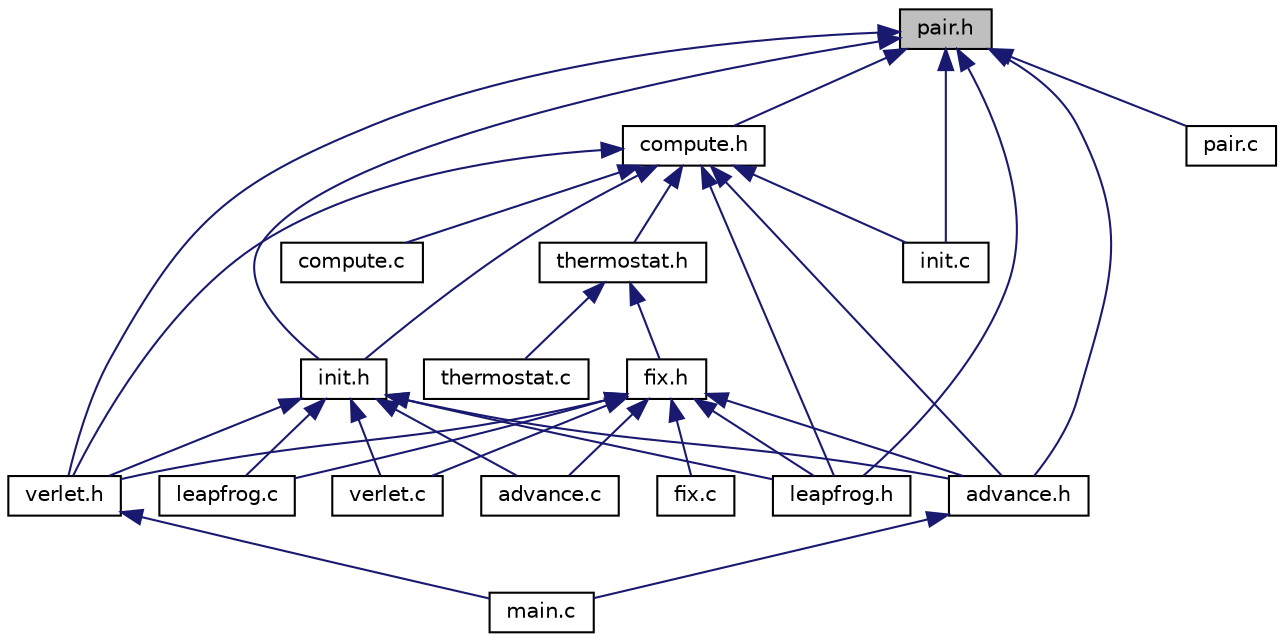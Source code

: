 digraph "pair.h"
{
  edge [fontname="Helvetica",fontsize="10",labelfontname="Helvetica",labelfontsize="10"];
  node [fontname="Helvetica",fontsize="10",shape=record];
  Node1 [label="pair.h",height=0.2,width=0.4,color="black", fillcolor="grey75", style="filled", fontcolor="black"];
  Node1 -> Node2 [dir="back",color="midnightblue",fontsize="10",style="solid"];
  Node2 [label="compute.h",height=0.2,width=0.4,color="black", fillcolor="white", style="filled",URL="$compute_8h.html",tooltip="Compute module. "];
  Node2 -> Node3 [dir="back",color="midnightblue",fontsize="10",style="solid"];
  Node3 [label="thermostat.h",height=0.2,width=0.4,color="black", fillcolor="white", style="filled",URL="$thermostat_8h.html",tooltip="Thermostat module header. "];
  Node3 -> Node4 [dir="back",color="midnightblue",fontsize="10",style="solid"];
  Node4 [label="fix.h",height=0.2,width=0.4,color="black", fillcolor="white", style="filled",URL="$fix_8h.html",tooltip="Fix module header. "];
  Node4 -> Node5 [dir="back",color="midnightblue",fontsize="10",style="solid"];
  Node5 [label="advance.c",height=0.2,width=0.4,color="black", fillcolor="white", style="filled",URL="$advance_8c.html",tooltip="Advance module: run advance style modeling. "];
  Node4 -> Node6 [dir="back",color="midnightblue",fontsize="10",style="solid"];
  Node6 [label="advance.h",height=0.2,width=0.4,color="black", fillcolor="white", style="filled",URL="$advance_8h.html",tooltip="Advance module header: run advance style modeling. "];
  Node6 -> Node7 [dir="back",color="midnightblue",fontsize="10",style="solid"];
  Node7 [label="main.c",height=0.2,width=0.4,color="black", fillcolor="white", style="filled",URL="$main_8c.html",tooltip="Molecular modeling program. "];
  Node4 -> Node8 [dir="back",color="midnightblue",fontsize="10",style="solid"];
  Node8 [label="fix.c",height=0.2,width=0.4,color="black", fillcolor="white", style="filled",URL="$fix_8c.html",tooltip="Fix module. "];
  Node4 -> Node9 [dir="back",color="midnightblue",fontsize="10",style="solid"];
  Node9 [label="leapfrog.c",height=0.2,width=0.4,color="black", fillcolor="white", style="filled",URL="$leapfrog_8c.html",tooltip="Leap frog module: run leap frog style modeling. "];
  Node4 -> Node10 [dir="back",color="midnightblue",fontsize="10",style="solid"];
  Node10 [label="leapfrog.h",height=0.2,width=0.4,color="black", fillcolor="white", style="filled",URL="$leapfrog_8h.html",tooltip="Leap frog module header: run leap frog style modeling. "];
  Node4 -> Node11 [dir="back",color="midnightblue",fontsize="10",style="solid"];
  Node11 [label="verlet.c",height=0.2,width=0.4,color="black", fillcolor="white", style="filled",URL="$verlet_8c.html",tooltip="Verlet module: run verlet style modeling. "];
  Node4 -> Node12 [dir="back",color="midnightblue",fontsize="10",style="solid"];
  Node12 [label="verlet.h",height=0.2,width=0.4,color="black", fillcolor="white", style="filled",URL="$verlet_8h.html",tooltip="Verlet module header: run verlet style modeling. "];
  Node12 -> Node7 [dir="back",color="midnightblue",fontsize="10",style="solid"];
  Node3 -> Node13 [dir="back",color="midnightblue",fontsize="10",style="solid"];
  Node13 [label="thermostat.c",height=0.2,width=0.4,color="black", fillcolor="white", style="filled",URL="$thermostat_8c.html",tooltip="Thermostat module. "];
  Node2 -> Node14 [dir="back",color="midnightblue",fontsize="10",style="solid"];
  Node14 [label="init.h",height=0.2,width=0.4,color="black", fillcolor="white", style="filled",URL="$init_8h_source.html"];
  Node14 -> Node5 [dir="back",color="midnightblue",fontsize="10",style="solid"];
  Node14 -> Node6 [dir="back",color="midnightblue",fontsize="10",style="solid"];
  Node14 -> Node9 [dir="back",color="midnightblue",fontsize="10",style="solid"];
  Node14 -> Node10 [dir="back",color="midnightblue",fontsize="10",style="solid"];
  Node14 -> Node11 [dir="back",color="midnightblue",fontsize="10",style="solid"];
  Node14 -> Node12 [dir="back",color="midnightblue",fontsize="10",style="solid"];
  Node2 -> Node6 [dir="back",color="midnightblue",fontsize="10",style="solid"];
  Node2 -> Node15 [dir="back",color="midnightblue",fontsize="10",style="solid"];
  Node15 [label="compute.c",height=0.2,width=0.4,color="black", fillcolor="white", style="filled",URL="$compute_8c.html",tooltip="Compute module. "];
  Node2 -> Node16 [dir="back",color="midnightblue",fontsize="10",style="solid"];
  Node16 [label="init.c",height=0.2,width=0.4,color="black", fillcolor="white", style="filled",URL="$init_8c.html",tooltip="Initialization module. "];
  Node2 -> Node10 [dir="back",color="midnightblue",fontsize="10",style="solid"];
  Node2 -> Node12 [dir="back",color="midnightblue",fontsize="10",style="solid"];
  Node1 -> Node14 [dir="back",color="midnightblue",fontsize="10",style="solid"];
  Node1 -> Node6 [dir="back",color="midnightblue",fontsize="10",style="solid"];
  Node1 -> Node16 [dir="back",color="midnightblue",fontsize="10",style="solid"];
  Node1 -> Node10 [dir="back",color="midnightblue",fontsize="10",style="solid"];
  Node1 -> Node17 [dir="back",color="midnightblue",fontsize="10",style="solid"];
  Node17 [label="pair.c",height=0.2,width=0.4,color="black", fillcolor="white", style="filled",URL="$pair_8c.html",tooltip="Pair module. "];
  Node1 -> Node12 [dir="back",color="midnightblue",fontsize="10",style="solid"];
}
